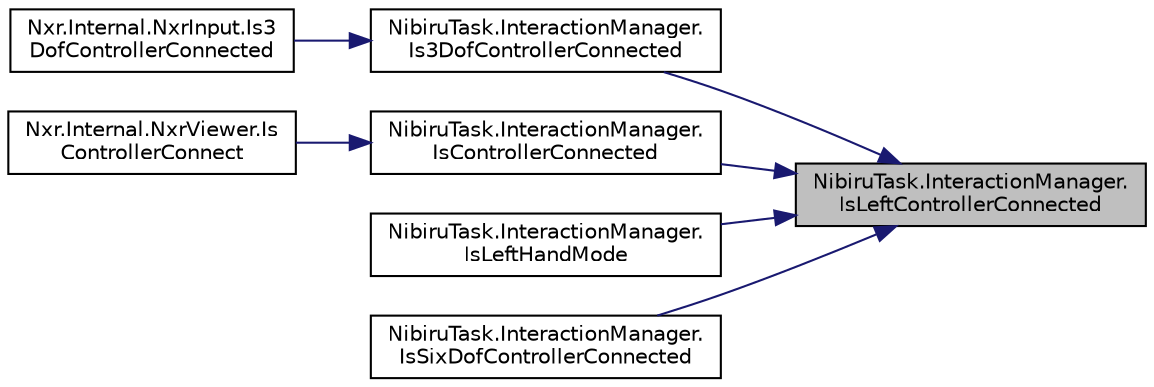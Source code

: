 digraph "NibiruTask.InteractionManager.IsLeftControllerConnected"
{
 // LATEX_PDF_SIZE
  edge [fontname="Helvetica",fontsize="10",labelfontname="Helvetica",labelfontsize="10"];
  node [fontname="Helvetica",fontsize="10",shape=record];
  rankdir="RL";
  Node1 [label="NibiruTask.InteractionManager.\lIsLeftControllerConnected",height=0.2,width=0.4,color="black", fillcolor="grey75", style="filled", fontcolor="black",tooltip="Is left controller connected"];
  Node1 -> Node2 [dir="back",color="midnightblue",fontsize="10",style="solid",fontname="Helvetica"];
  Node2 [label="NibiruTask.InteractionManager.\lIs3DofControllerConnected",height=0.2,width=0.4,color="black", fillcolor="white", style="filled",URL="$class_nibiru_task_1_1_interaction_manager.html#aaf98c729bd1d278527331d2325dc5161",tooltip="Is 3Dof controller connected"];
  Node2 -> Node3 [dir="back",color="midnightblue",fontsize="10",style="solid",fontname="Helvetica"];
  Node3 [label="Nxr.Internal.NxrInput.Is3\lDofControllerConnected",height=0.2,width=0.4,color="black", fillcolor="white", style="filled",URL="$class_nxr_1_1_internal_1_1_nxr_input.html#a601e284ee8f588bf04e76d5e3db11ebb",tooltip="Get the connect status of 3Dof controller"];
  Node1 -> Node4 [dir="back",color="midnightblue",fontsize="10",style="solid",fontname="Helvetica"];
  Node4 [label="NibiruTask.InteractionManager.\lIsControllerConnected",height=0.2,width=0.4,color="black", fillcolor="white", style="filled",URL="$class_nibiru_task_1_1_interaction_manager.html#ab689239b9df952c8dc00be18da3e24df",tooltip="Is controller connected"];
  Node4 -> Node5 [dir="back",color="midnightblue",fontsize="10",style="solid",fontname="Helvetica"];
  Node5 [label="Nxr.Internal.NxrViewer.Is\lControllerConnect",height=0.2,width=0.4,color="black", fillcolor="white", style="filled",URL="$class_nxr_1_1_internal_1_1_nxr_viewer.html#aa766a6354e6239c7f65aa5dd80aade24",tooltip="Is controller connect"];
  Node1 -> Node6 [dir="back",color="midnightblue",fontsize="10",style="solid",fontname="Helvetica"];
  Node6 [label="NibiruTask.InteractionManager.\lIsLeftHandMode",height=0.2,width=0.4,color="black", fillcolor="white", style="filled",URL="$class_nibiru_task_1_1_interaction_manager.html#a5417737c9acfd1908f6fc1145b9dcda5",tooltip="Is left hand mode"];
  Node1 -> Node7 [dir="back",color="midnightblue",fontsize="10",style="solid",fontname="Helvetica"];
  Node7 [label="NibiruTask.InteractionManager.\lIsSixDofControllerConnected",height=0.2,width=0.4,color="black", fillcolor="white", style="filled",URL="$class_nibiru_task_1_1_interaction_manager.html#a5d481a28a83031bcb6875ba84dda08b2",tooltip="Is sixdof controller connected"];
}
